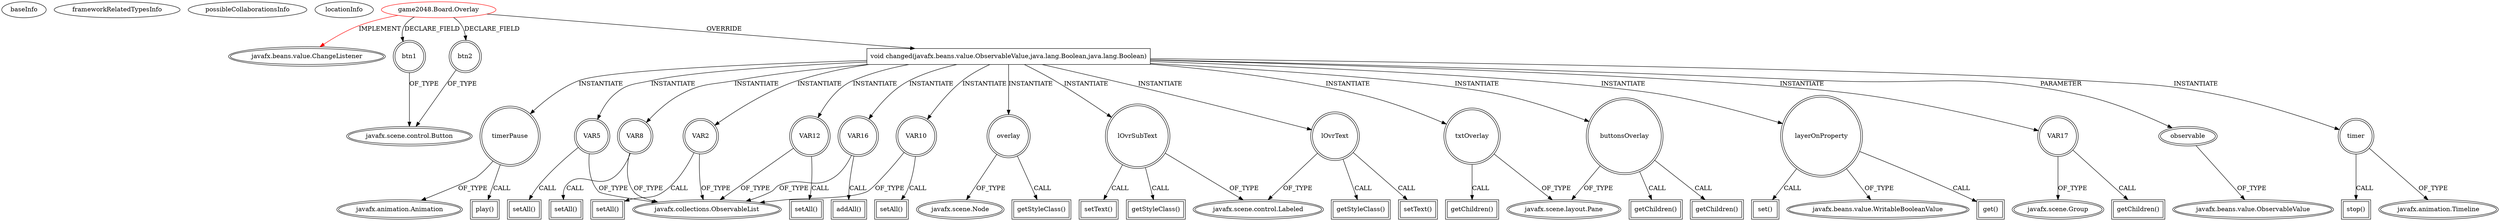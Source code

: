 digraph {
baseInfo[graphId=2230,category="extension_graph",isAnonymous=false,possibleRelation=false]
frameworkRelatedTypesInfo[0="javafx.beans.value.ChangeListener"]
possibleCollaborationsInfo[]
locationInfo[projectName="brunoborges-fx2048",filePath="/brunoborges-fx2048/fx2048-master/src/game2048/Board.java",contextSignature="Overlay",graphId="2230"]
0[label="game2048.Board.Overlay",vertexType="ROOT_CLIENT_CLASS_DECLARATION",isFrameworkType=false,color=red]
1[label="javafx.beans.value.ChangeListener",vertexType="FRAMEWORK_INTERFACE_TYPE",isFrameworkType=true,peripheries=2]
2[label="btn1",vertexType="FIELD_DECLARATION",isFrameworkType=true,peripheries=2,shape=circle]
3[label="javafx.scene.control.Button",vertexType="FRAMEWORK_CLASS_TYPE",isFrameworkType=true,peripheries=2]
4[label="btn2",vertexType="FIELD_DECLARATION",isFrameworkType=true,peripheries=2,shape=circle]
6[label="void changed(javafx.beans.value.ObservableValue,java.lang.Boolean,java.lang.Boolean)",vertexType="OVERRIDING_METHOD_DECLARATION",isFrameworkType=false,shape=box]
7[label="observable",vertexType="PARAMETER_DECLARATION",isFrameworkType=true,peripheries=2]
8[label="javafx.beans.value.ObservableValue",vertexType="FRAMEWORK_INTERFACE_TYPE",isFrameworkType=true,peripheries=2]
9[label="timer",vertexType="VARIABLE_EXPRESION",isFrameworkType=true,peripheries=2,shape=circle]
11[label="javafx.animation.Timeline",vertexType="FRAMEWORK_CLASS_TYPE",isFrameworkType=true,peripheries=2]
10[label="stop()",vertexType="INSIDE_CALL",isFrameworkType=true,peripheries=2,shape=box]
12[label="timerPause",vertexType="VARIABLE_EXPRESION",isFrameworkType=true,peripheries=2,shape=circle]
14[label="javafx.animation.Animation",vertexType="FRAMEWORK_CLASS_TYPE",isFrameworkType=true,peripheries=2]
13[label="play()",vertexType="INSIDE_CALL",isFrameworkType=true,peripheries=2,shape=box]
15[label="VAR2",vertexType="VARIABLE_EXPRESION",isFrameworkType=true,peripheries=2,shape=circle]
17[label="javafx.collections.ObservableList",vertexType="FRAMEWORK_INTERFACE_TYPE",isFrameworkType=true,peripheries=2]
16[label="setAll()",vertexType="INSIDE_CALL",isFrameworkType=true,peripheries=2,shape=box]
18[label="overlay",vertexType="VARIABLE_EXPRESION",isFrameworkType=true,peripheries=2,shape=circle]
20[label="javafx.scene.Node",vertexType="FRAMEWORK_CLASS_TYPE",isFrameworkType=true,peripheries=2]
19[label="getStyleClass()",vertexType="INSIDE_CALL",isFrameworkType=true,peripheries=2,shape=box]
21[label="lOvrText",vertexType="VARIABLE_EXPRESION",isFrameworkType=true,peripheries=2,shape=circle]
23[label="javafx.scene.control.Labeled",vertexType="FRAMEWORK_CLASS_TYPE",isFrameworkType=true,peripheries=2]
22[label="setText()",vertexType="INSIDE_CALL",isFrameworkType=true,peripheries=2,shape=box]
24[label="VAR5",vertexType="VARIABLE_EXPRESION",isFrameworkType=true,peripheries=2,shape=circle]
25[label="setAll()",vertexType="INSIDE_CALL",isFrameworkType=true,peripheries=2,shape=box]
28[label="getStyleClass()",vertexType="INSIDE_CALL",isFrameworkType=true,peripheries=2,shape=box]
29[label="lOvrSubText",vertexType="VARIABLE_EXPRESION",isFrameworkType=true,peripheries=2,shape=circle]
30[label="setText()",vertexType="INSIDE_CALL",isFrameworkType=true,peripheries=2,shape=box]
32[label="VAR8",vertexType="VARIABLE_EXPRESION",isFrameworkType=true,peripheries=2,shape=circle]
33[label="setAll()",vertexType="INSIDE_CALL",isFrameworkType=true,peripheries=2,shape=box]
36[label="getStyleClass()",vertexType="INSIDE_CALL",isFrameworkType=true,peripheries=2,shape=box]
37[label="VAR10",vertexType="VARIABLE_EXPRESION",isFrameworkType=true,peripheries=2,shape=circle]
38[label="setAll()",vertexType="INSIDE_CALL",isFrameworkType=true,peripheries=2,shape=box]
40[label="txtOverlay",vertexType="VARIABLE_EXPRESION",isFrameworkType=true,peripheries=2,shape=circle]
42[label="javafx.scene.layout.Pane",vertexType="FRAMEWORK_CLASS_TYPE",isFrameworkType=true,peripheries=2]
41[label="getChildren()",vertexType="INSIDE_CALL",isFrameworkType=true,peripheries=2,shape=box]
43[label="VAR12",vertexType="VARIABLE_EXPRESION",isFrameworkType=true,peripheries=2,shape=circle]
44[label="setAll()",vertexType="INSIDE_CALL",isFrameworkType=true,peripheries=2,shape=box]
46[label="buttonsOverlay",vertexType="VARIABLE_EXPRESION",isFrameworkType=true,peripheries=2,shape=circle]
47[label="getChildren()",vertexType="INSIDE_CALL",isFrameworkType=true,peripheries=2,shape=box]
50[label="getChildren()",vertexType="INSIDE_CALL",isFrameworkType=true,peripheries=2,shape=box]
51[label="layerOnProperty",vertexType="VARIABLE_EXPRESION",isFrameworkType=true,peripheries=2,shape=circle]
53[label="javafx.beans.value.WritableBooleanValue",vertexType="FRAMEWORK_INTERFACE_TYPE",isFrameworkType=true,peripheries=2]
52[label="get()",vertexType="INSIDE_CALL",isFrameworkType=true,peripheries=2,shape=box]
54[label="VAR16",vertexType="VARIABLE_EXPRESION",isFrameworkType=true,peripheries=2,shape=circle]
55[label="addAll()",vertexType="INSIDE_CALL",isFrameworkType=true,peripheries=2,shape=box]
57[label="VAR17",vertexType="VARIABLE_EXPRESION",isFrameworkType=true,peripheries=2,shape=circle]
59[label="javafx.scene.Group",vertexType="FRAMEWORK_CLASS_TYPE",isFrameworkType=true,peripheries=2]
58[label="getChildren()",vertexType="INSIDE_CALL",isFrameworkType=true,peripheries=2,shape=box]
61[label="set()",vertexType="INSIDE_CALL",isFrameworkType=true,peripheries=2,shape=box]
0->1[label="IMPLEMENT",color=red]
0->2[label="DECLARE_FIELD"]
2->3[label="OF_TYPE"]
0->4[label="DECLARE_FIELD"]
4->3[label="OF_TYPE"]
0->6[label="OVERRIDE"]
7->8[label="OF_TYPE"]
6->7[label="PARAMETER"]
6->9[label="INSTANTIATE"]
9->11[label="OF_TYPE"]
9->10[label="CALL"]
6->12[label="INSTANTIATE"]
12->14[label="OF_TYPE"]
12->13[label="CALL"]
6->15[label="INSTANTIATE"]
15->17[label="OF_TYPE"]
15->16[label="CALL"]
6->18[label="INSTANTIATE"]
18->20[label="OF_TYPE"]
18->19[label="CALL"]
6->21[label="INSTANTIATE"]
21->23[label="OF_TYPE"]
21->22[label="CALL"]
6->24[label="INSTANTIATE"]
24->17[label="OF_TYPE"]
24->25[label="CALL"]
21->28[label="CALL"]
6->29[label="INSTANTIATE"]
29->23[label="OF_TYPE"]
29->30[label="CALL"]
6->32[label="INSTANTIATE"]
32->17[label="OF_TYPE"]
32->33[label="CALL"]
29->36[label="CALL"]
6->37[label="INSTANTIATE"]
37->17[label="OF_TYPE"]
37->38[label="CALL"]
6->40[label="INSTANTIATE"]
40->42[label="OF_TYPE"]
40->41[label="CALL"]
6->43[label="INSTANTIATE"]
43->17[label="OF_TYPE"]
43->44[label="CALL"]
6->46[label="INSTANTIATE"]
46->42[label="OF_TYPE"]
46->47[label="CALL"]
46->50[label="CALL"]
6->51[label="INSTANTIATE"]
51->53[label="OF_TYPE"]
51->52[label="CALL"]
6->54[label="INSTANTIATE"]
54->17[label="OF_TYPE"]
54->55[label="CALL"]
6->57[label="INSTANTIATE"]
57->59[label="OF_TYPE"]
57->58[label="CALL"]
51->61[label="CALL"]
}
